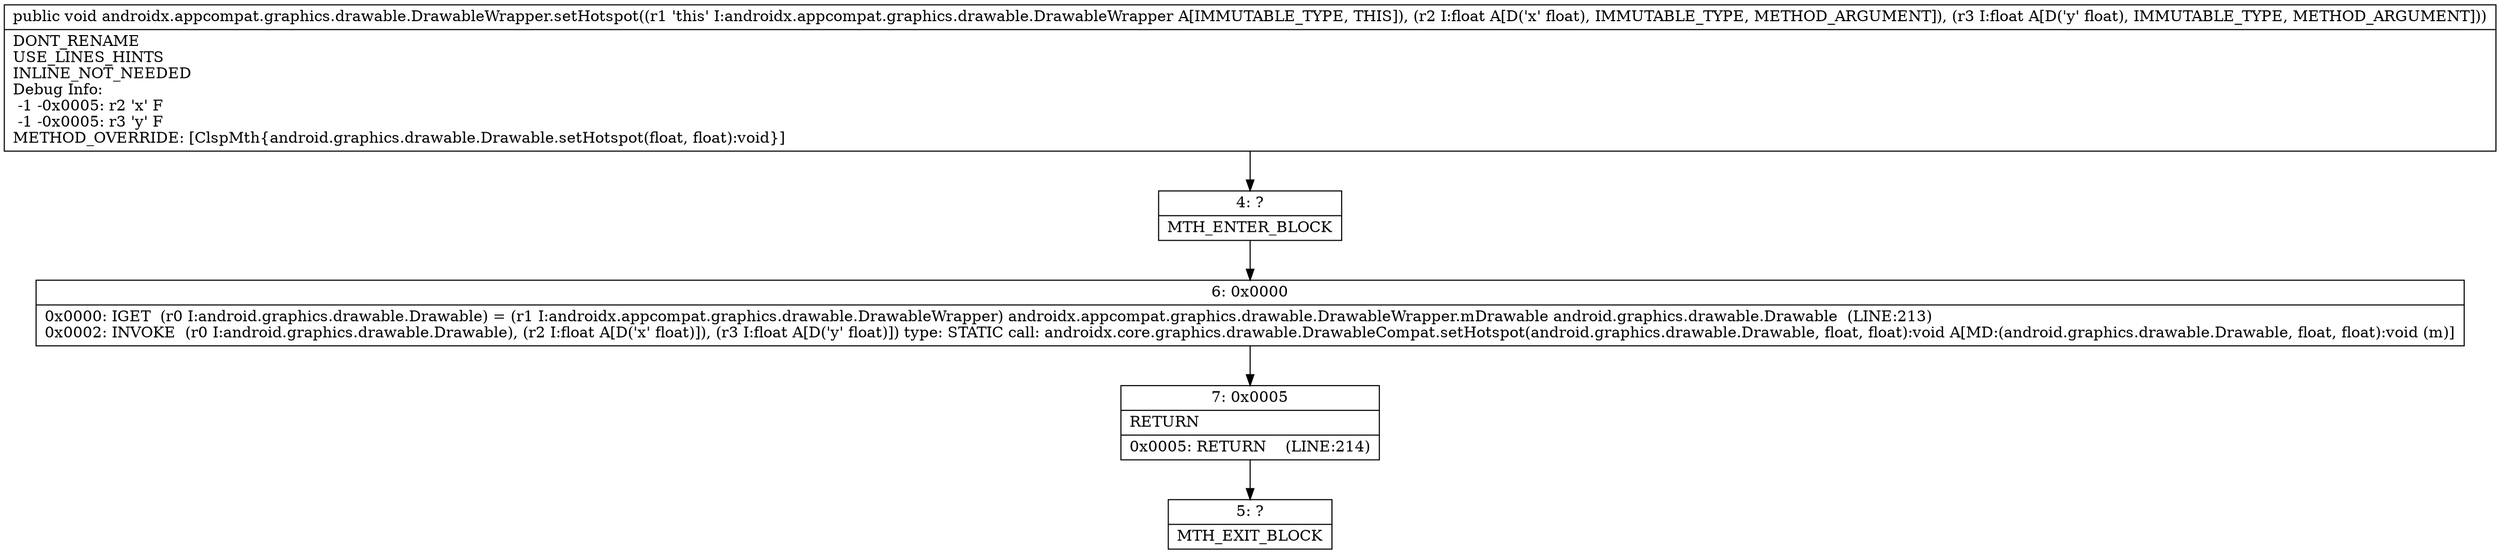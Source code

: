 digraph "CFG forandroidx.appcompat.graphics.drawable.DrawableWrapper.setHotspot(FF)V" {
Node_4 [shape=record,label="{4\:\ ?|MTH_ENTER_BLOCK\l}"];
Node_6 [shape=record,label="{6\:\ 0x0000|0x0000: IGET  (r0 I:android.graphics.drawable.Drawable) = (r1 I:androidx.appcompat.graphics.drawable.DrawableWrapper) androidx.appcompat.graphics.drawable.DrawableWrapper.mDrawable android.graphics.drawable.Drawable  (LINE:213)\l0x0002: INVOKE  (r0 I:android.graphics.drawable.Drawable), (r2 I:float A[D('x' float)]), (r3 I:float A[D('y' float)]) type: STATIC call: androidx.core.graphics.drawable.DrawableCompat.setHotspot(android.graphics.drawable.Drawable, float, float):void A[MD:(android.graphics.drawable.Drawable, float, float):void (m)]\l}"];
Node_7 [shape=record,label="{7\:\ 0x0005|RETURN\l|0x0005: RETURN    (LINE:214)\l}"];
Node_5 [shape=record,label="{5\:\ ?|MTH_EXIT_BLOCK\l}"];
MethodNode[shape=record,label="{public void androidx.appcompat.graphics.drawable.DrawableWrapper.setHotspot((r1 'this' I:androidx.appcompat.graphics.drawable.DrawableWrapper A[IMMUTABLE_TYPE, THIS]), (r2 I:float A[D('x' float), IMMUTABLE_TYPE, METHOD_ARGUMENT]), (r3 I:float A[D('y' float), IMMUTABLE_TYPE, METHOD_ARGUMENT]))  | DONT_RENAME\lUSE_LINES_HINTS\lINLINE_NOT_NEEDED\lDebug Info:\l  \-1 \-0x0005: r2 'x' F\l  \-1 \-0x0005: r3 'y' F\lMETHOD_OVERRIDE: [ClspMth\{android.graphics.drawable.Drawable.setHotspot(float, float):void\}]\l}"];
MethodNode -> Node_4;Node_4 -> Node_6;
Node_6 -> Node_7;
Node_7 -> Node_5;
}

